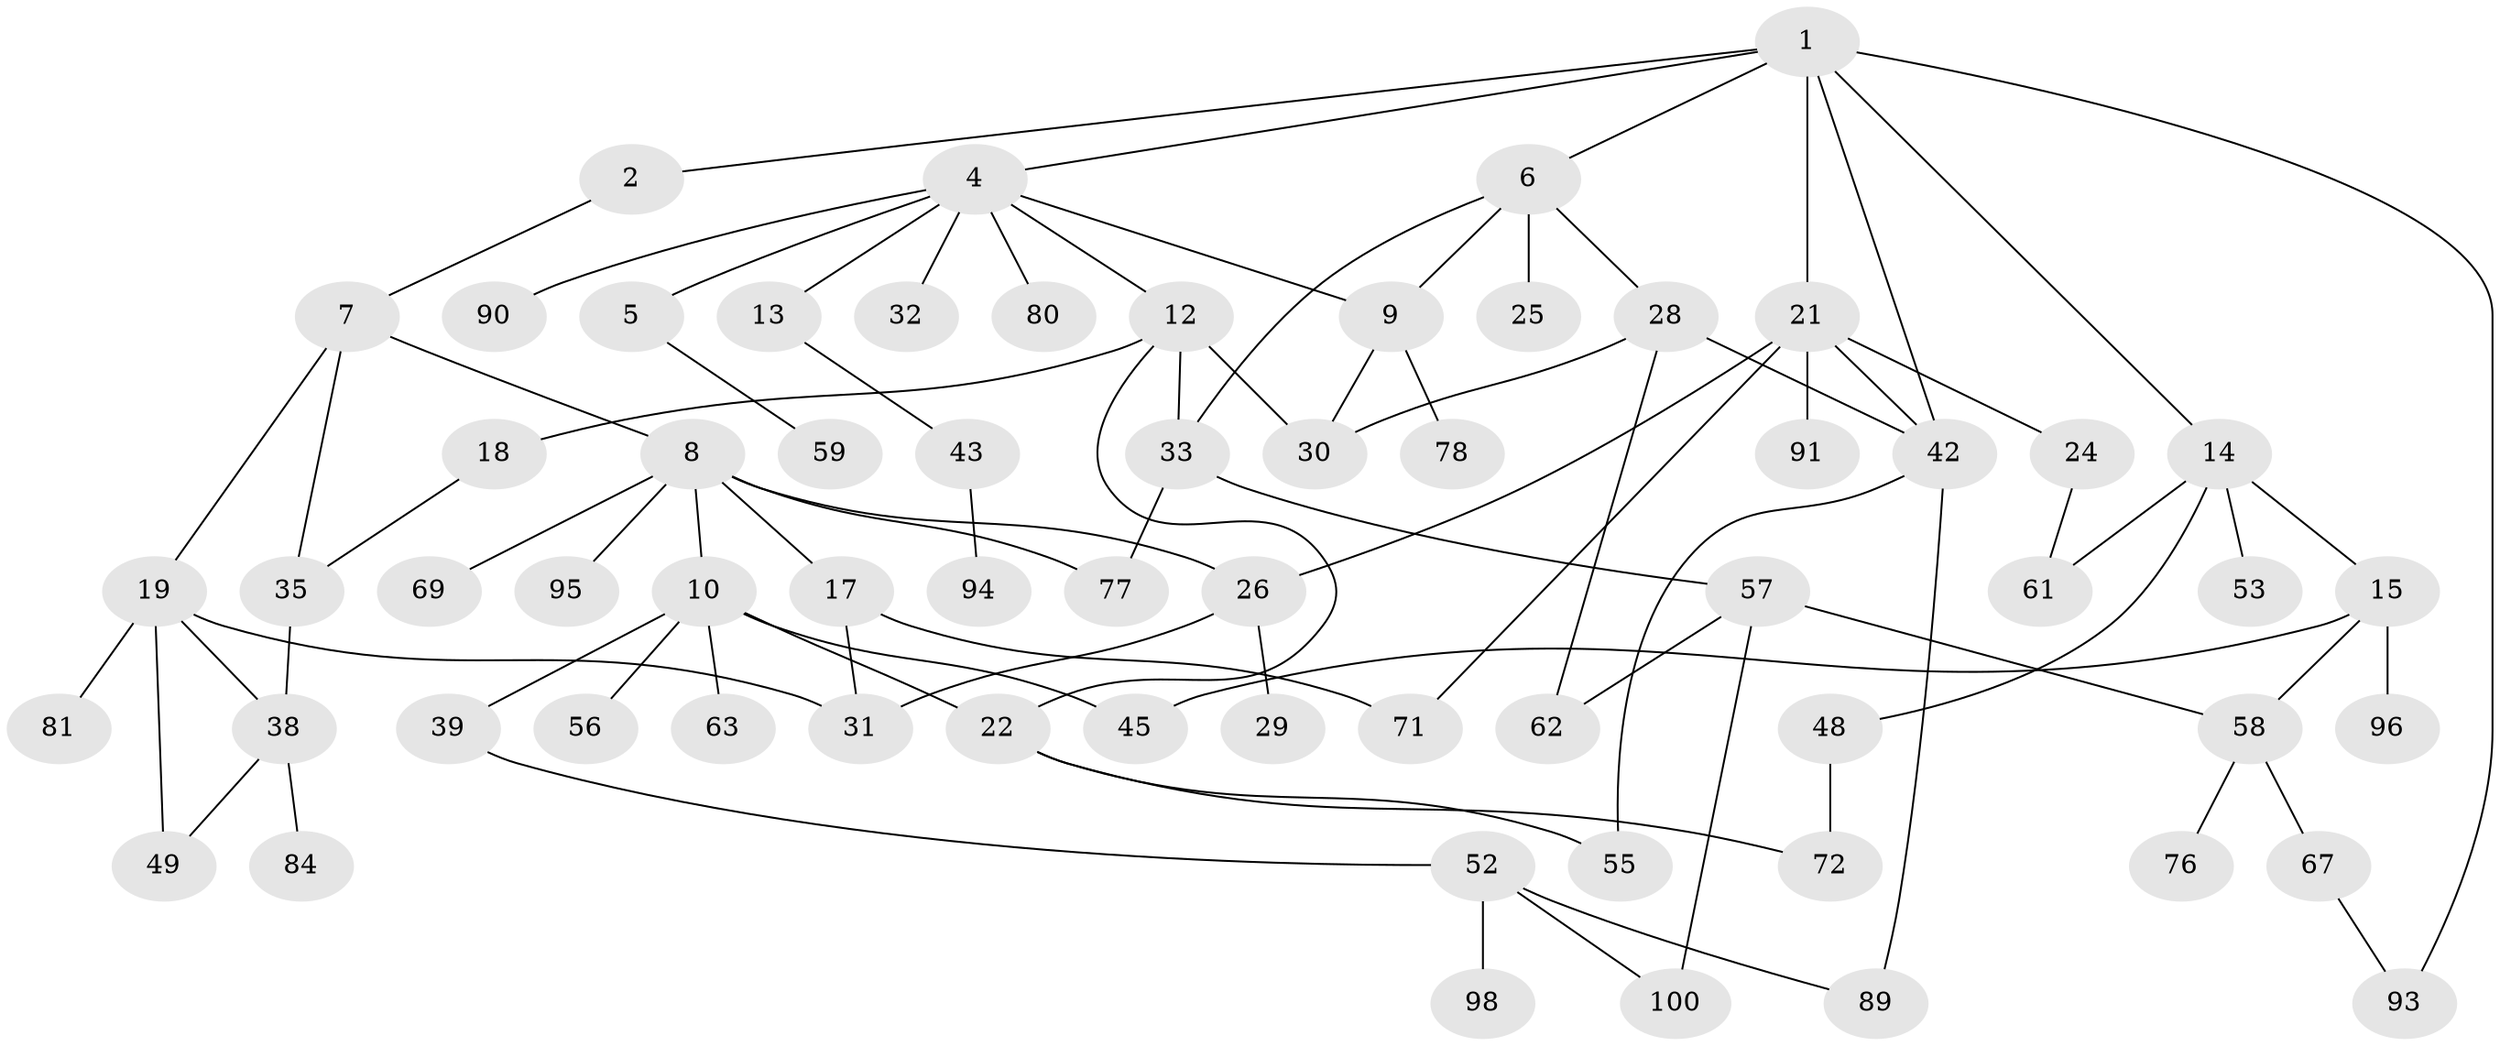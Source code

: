 // original degree distribution, {4: 0.08, 3: 0.25, 5: 0.06, 7: 0.01, 6: 0.02, 8: 0.01, 2: 0.29, 1: 0.28}
// Generated by graph-tools (version 1.1) at 2025/38/02/21/25 10:38:51]
// undirected, 64 vertices, 87 edges
graph export_dot {
graph [start="1"]
  node [color=gray90,style=filled];
  1 [super="+3"];
  2 [super="+99"];
  4 [super="+11"];
  5 [super="+37"];
  6 [super="+16"];
  7 [super="+75"];
  8 [super="+64"];
  9 [super="+27"];
  10 [super="+34"];
  12 [super="+97"];
  13;
  14 [super="+60"];
  15 [super="+74"];
  17 [super="+20"];
  18 [super="+79"];
  19 [super="+46"];
  21 [super="+23"];
  22 [super="+68"];
  24;
  25;
  26 [super="+51"];
  28;
  29 [super="+40"];
  30 [super="+73"];
  31 [super="+44"];
  32;
  33 [super="+50"];
  35 [super="+36"];
  38 [super="+41"];
  39;
  42 [super="+47"];
  43;
  45 [super="+83"];
  48 [super="+65"];
  49 [super="+85"];
  52 [super="+54"];
  53 [super="+92"];
  55;
  56;
  57 [super="+82"];
  58 [super="+66"];
  59 [super="+86"];
  61 [super="+88"];
  62;
  63;
  67 [super="+70"];
  69;
  71;
  72;
  76;
  77;
  78;
  80;
  81;
  84 [super="+87"];
  89;
  90;
  91;
  93;
  94;
  95;
  96;
  98;
  100;
  1 -- 2;
  1 -- 6;
  1 -- 93;
  1 -- 4;
  1 -- 21;
  1 -- 42;
  1 -- 14;
  2 -- 7;
  4 -- 5;
  4 -- 12;
  4 -- 32;
  4 -- 80;
  4 -- 90;
  4 -- 9;
  4 -- 13;
  5 -- 59;
  6 -- 9;
  6 -- 25;
  6 -- 28;
  6 -- 33;
  7 -- 8;
  7 -- 19;
  7 -- 35;
  8 -- 10;
  8 -- 17 [weight=2];
  8 -- 69;
  8 -- 77;
  8 -- 95;
  8 -- 26;
  9 -- 78;
  9 -- 30;
  10 -- 22;
  10 -- 39;
  10 -- 56;
  10 -- 45;
  10 -- 63;
  12 -- 18;
  12 -- 22;
  12 -- 33;
  12 -- 30;
  13 -- 43;
  14 -- 15;
  14 -- 48;
  14 -- 53;
  14 -- 61;
  15 -- 96;
  15 -- 58;
  15 -- 45;
  17 -- 71;
  17 -- 31;
  18 -- 35;
  19 -- 31;
  19 -- 81;
  19 -- 38;
  19 -- 49;
  21 -- 26;
  21 -- 91;
  21 -- 71;
  21 -- 24;
  21 -- 42;
  22 -- 55;
  22 -- 72;
  24 -- 61;
  26 -- 29;
  26 -- 31;
  28 -- 30;
  28 -- 42;
  28 -- 62;
  33 -- 77;
  33 -- 57;
  35 -- 38;
  38 -- 49;
  38 -- 84;
  39 -- 52;
  42 -- 89;
  42 -- 55;
  43 -- 94;
  48 -- 72;
  52 -- 98;
  52 -- 100;
  52 -- 89;
  57 -- 58;
  57 -- 100;
  57 -- 62;
  58 -- 67 [weight=2];
  58 -- 76;
  67 -- 93;
}
